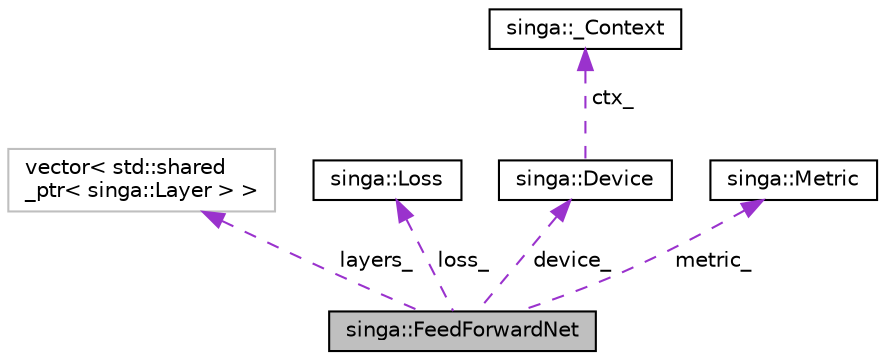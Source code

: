 digraph "singa::FeedForwardNet"
{
  edge [fontname="Helvetica",fontsize="10",labelfontname="Helvetica",labelfontsize="10"];
  node [fontname="Helvetica",fontsize="10",shape=record];
  Node1 [label="singa::FeedForwardNet",height=0.2,width=0.4,color="black", fillcolor="grey75", style="filled", fontcolor="black"];
  Node2 -> Node1 [dir="back",color="darkorchid3",fontsize="10",style="dashed",label=" layers_" ,fontname="Helvetica"];
  Node2 [label="vector\< std::shared\l_ptr\< singa::Layer \> \>",height=0.2,width=0.4,color="grey75", fillcolor="white", style="filled"];
  Node3 -> Node1 [dir="back",color="darkorchid3",fontsize="10",style="dashed",label=" loss_" ,fontname="Helvetica"];
  Node3 [label="singa::Loss",height=0.2,width=0.4,color="black", fillcolor="white", style="filled",URL="$classsinga_1_1Loss.html",tooltip="The base loss class, which declares the APIs for computing the objective score (loss) for a pair of p..."];
  Node4 -> Node1 [dir="back",color="darkorchid3",fontsize="10",style="dashed",label=" device_" ,fontname="Helvetica"];
  Node4 [label="singa::Device",height=0.2,width=0.4,color="black", fillcolor="white", style="filled",URL="$classsinga_1_1Device.html",tooltip="Allocate memory and execute Tensor operations. "];
  Node5 -> Node4 [dir="back",color="darkorchid3",fontsize="10",style="dashed",label=" ctx_" ,fontname="Helvetica"];
  Node5 [label="singa::_Context",height=0.2,width=0.4,color="black", fillcolor="white", style="filled",URL="$structsinga_1_1__Context.html"];
  Node6 -> Node1 [dir="back",color="darkorchid3",fontsize="10",style="dashed",label=" metric_" ,fontname="Helvetica"];
  Node6 [label="singa::Metric",height=0.2,width=0.4,color="black", fillcolor="white", style="filled",URL="$classsinga_1_1Metric.html",tooltip="The base metric class, which declares the APIs for computing the performance evaluation metrics given..."];
}
